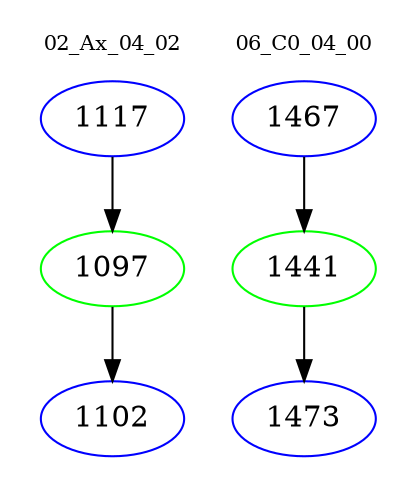 digraph{
subgraph cluster_0 {
color = white
label = "02_Ax_04_02";
fontsize=10;
T0_1117 [label="1117", color="blue"]
T0_1117 -> T0_1097 [color="black"]
T0_1097 [label="1097", color="green"]
T0_1097 -> T0_1102 [color="black"]
T0_1102 [label="1102", color="blue"]
}
subgraph cluster_1 {
color = white
label = "06_C0_04_00";
fontsize=10;
T1_1467 [label="1467", color="blue"]
T1_1467 -> T1_1441 [color="black"]
T1_1441 [label="1441", color="green"]
T1_1441 -> T1_1473 [color="black"]
T1_1473 [label="1473", color="blue"]
}
}
